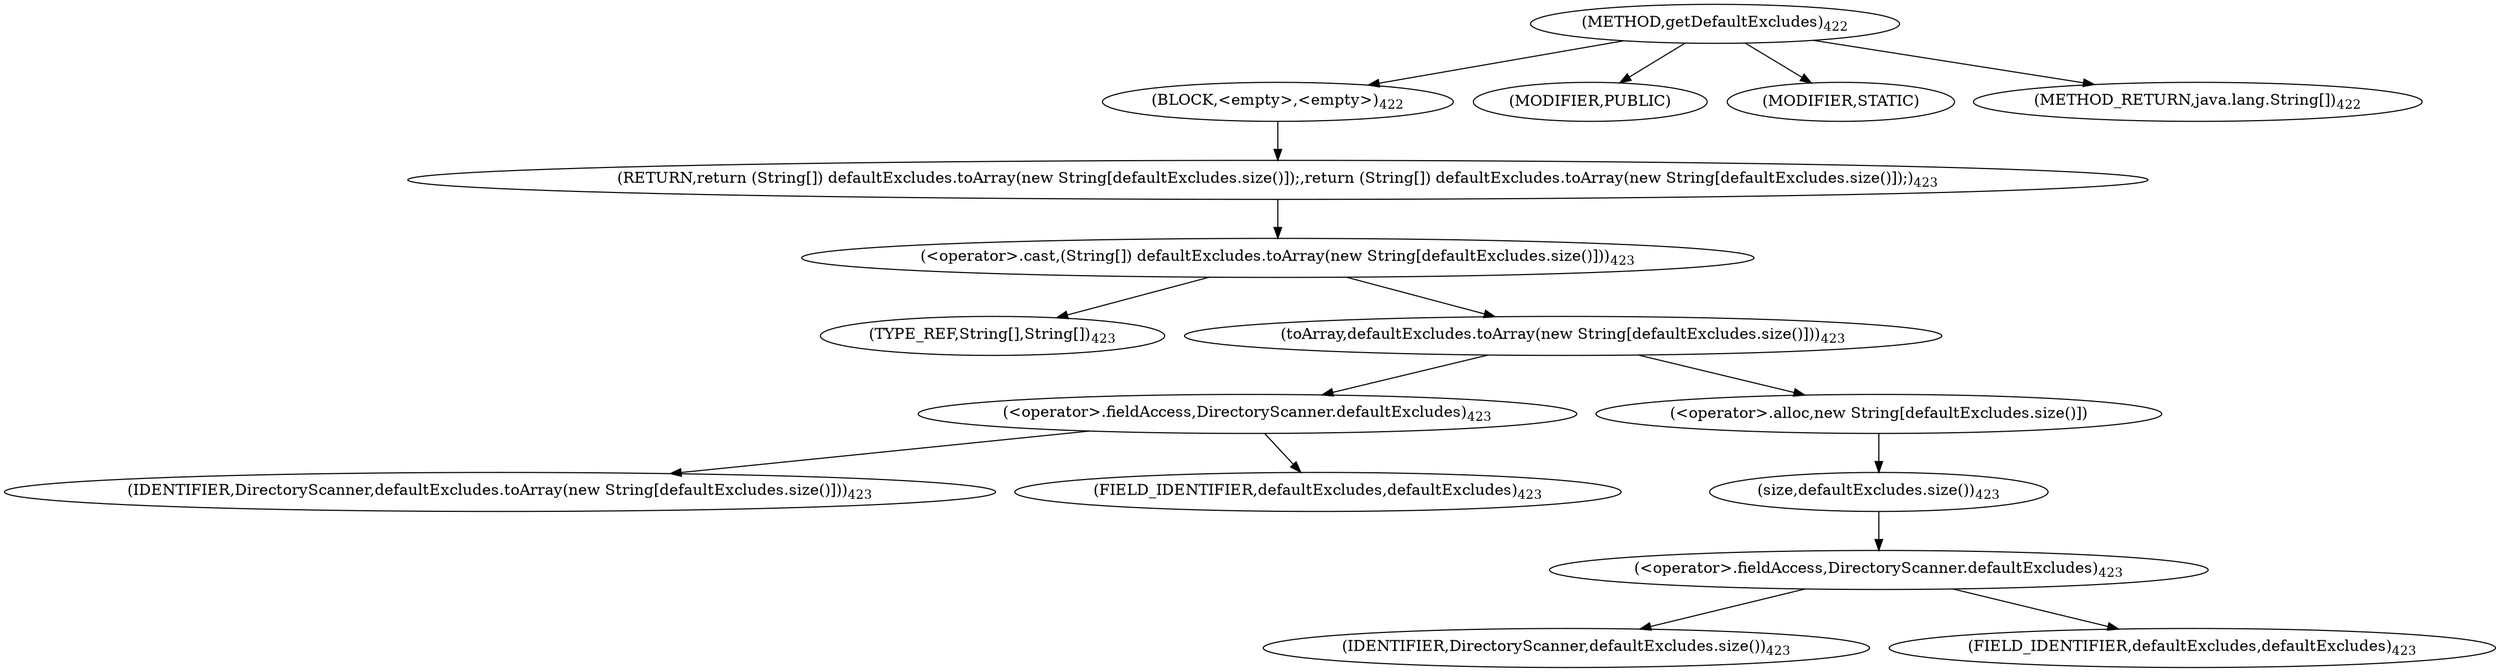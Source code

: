 digraph "getDefaultExcludes" {  
"316" [label = <(METHOD,getDefaultExcludes)<SUB>422</SUB>> ]
"317" [label = <(BLOCK,&lt;empty&gt;,&lt;empty&gt;)<SUB>422</SUB>> ]
"318" [label = <(RETURN,return (String[]) defaultExcludes.toArray(new String[defaultExcludes.size()]);,return (String[]) defaultExcludes.toArray(new String[defaultExcludes.size()]);)<SUB>423</SUB>> ]
"319" [label = <(&lt;operator&gt;.cast,(String[]) defaultExcludes.toArray(new String[defaultExcludes.size()]))<SUB>423</SUB>> ]
"320" [label = <(TYPE_REF,String[],String[])<SUB>423</SUB>> ]
"321" [label = <(toArray,defaultExcludes.toArray(new String[defaultExcludes.size()]))<SUB>423</SUB>> ]
"322" [label = <(&lt;operator&gt;.fieldAccess,DirectoryScanner.defaultExcludes)<SUB>423</SUB>> ]
"323" [label = <(IDENTIFIER,DirectoryScanner,defaultExcludes.toArray(new String[defaultExcludes.size()]))<SUB>423</SUB>> ]
"324" [label = <(FIELD_IDENTIFIER,defaultExcludes,defaultExcludes)<SUB>423</SUB>> ]
"325" [label = <(&lt;operator&gt;.alloc,new String[defaultExcludes.size()])> ]
"326" [label = <(size,defaultExcludes.size())<SUB>423</SUB>> ]
"327" [label = <(&lt;operator&gt;.fieldAccess,DirectoryScanner.defaultExcludes)<SUB>423</SUB>> ]
"328" [label = <(IDENTIFIER,DirectoryScanner,defaultExcludes.size())<SUB>423</SUB>> ]
"329" [label = <(FIELD_IDENTIFIER,defaultExcludes,defaultExcludes)<SUB>423</SUB>> ]
"330" [label = <(MODIFIER,PUBLIC)> ]
"331" [label = <(MODIFIER,STATIC)> ]
"332" [label = <(METHOD_RETURN,java.lang.String[])<SUB>422</SUB>> ]
  "316" -> "317" 
  "316" -> "330" 
  "316" -> "331" 
  "316" -> "332" 
  "317" -> "318" 
  "318" -> "319" 
  "319" -> "320" 
  "319" -> "321" 
  "321" -> "322" 
  "321" -> "325" 
  "322" -> "323" 
  "322" -> "324" 
  "325" -> "326" 
  "326" -> "327" 
  "327" -> "328" 
  "327" -> "329" 
}
